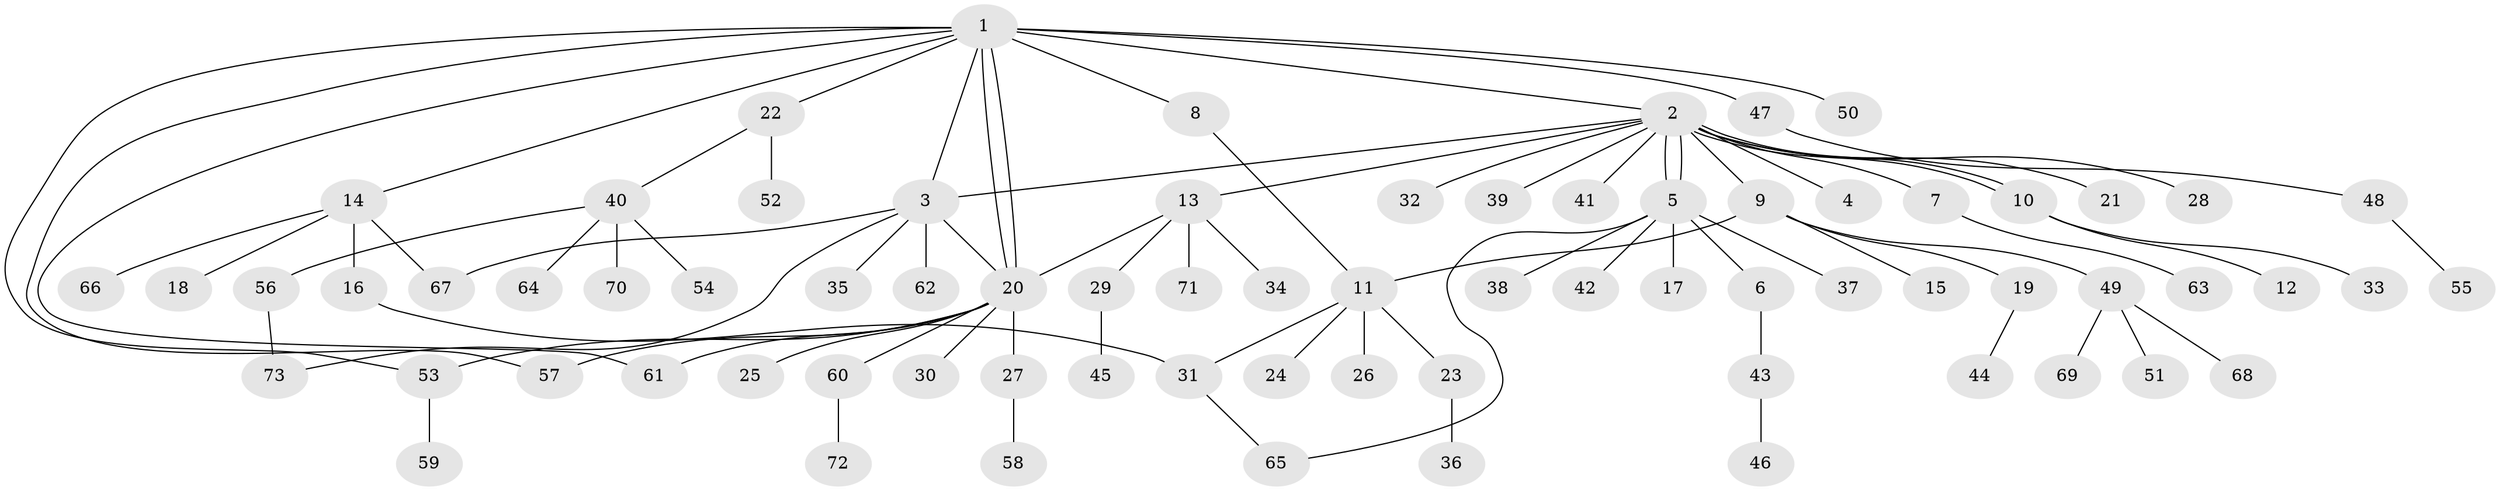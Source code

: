 // coarse degree distribution, {9: 0.043478260869565216, 7: 0.043478260869565216, 4: 0.08695652173913043, 2: 0.21739130434782608, 3: 0.17391304347826086, 1: 0.43478260869565216}
// Generated by graph-tools (version 1.1) at 2025/50/03/04/25 22:50:38]
// undirected, 73 vertices, 86 edges
graph export_dot {
  node [color=gray90,style=filled];
  1;
  2;
  3;
  4;
  5;
  6;
  7;
  8;
  9;
  10;
  11;
  12;
  13;
  14;
  15;
  16;
  17;
  18;
  19;
  20;
  21;
  22;
  23;
  24;
  25;
  26;
  27;
  28;
  29;
  30;
  31;
  32;
  33;
  34;
  35;
  36;
  37;
  38;
  39;
  40;
  41;
  42;
  43;
  44;
  45;
  46;
  47;
  48;
  49;
  50;
  51;
  52;
  53;
  54;
  55;
  56;
  57;
  58;
  59;
  60;
  61;
  62;
  63;
  64;
  65;
  66;
  67;
  68;
  69;
  70;
  71;
  72;
  73;
  1 -- 2;
  1 -- 3;
  1 -- 8;
  1 -- 14;
  1 -- 20;
  1 -- 20;
  1 -- 22;
  1 -- 47;
  1 -- 50;
  1 -- 53;
  1 -- 57;
  1 -- 61;
  2 -- 3;
  2 -- 4;
  2 -- 5;
  2 -- 5;
  2 -- 7;
  2 -- 9;
  2 -- 10;
  2 -- 10;
  2 -- 13;
  2 -- 21;
  2 -- 28;
  2 -- 32;
  2 -- 39;
  2 -- 41;
  3 -- 20;
  3 -- 35;
  3 -- 62;
  3 -- 67;
  3 -- 73;
  5 -- 6;
  5 -- 17;
  5 -- 37;
  5 -- 38;
  5 -- 42;
  5 -- 65;
  6 -- 43;
  7 -- 63;
  8 -- 11;
  9 -- 11;
  9 -- 15;
  9 -- 19;
  9 -- 49;
  10 -- 12;
  10 -- 33;
  11 -- 23;
  11 -- 24;
  11 -- 26;
  11 -- 31;
  13 -- 20;
  13 -- 29;
  13 -- 34;
  13 -- 71;
  14 -- 16;
  14 -- 18;
  14 -- 66;
  14 -- 67;
  16 -- 31;
  19 -- 44;
  20 -- 25;
  20 -- 27;
  20 -- 30;
  20 -- 53;
  20 -- 57;
  20 -- 60;
  20 -- 61;
  22 -- 40;
  22 -- 52;
  23 -- 36;
  27 -- 58;
  29 -- 45;
  31 -- 65;
  40 -- 54;
  40 -- 56;
  40 -- 64;
  40 -- 70;
  43 -- 46;
  47 -- 48;
  48 -- 55;
  49 -- 51;
  49 -- 68;
  49 -- 69;
  53 -- 59;
  56 -- 73;
  60 -- 72;
}
